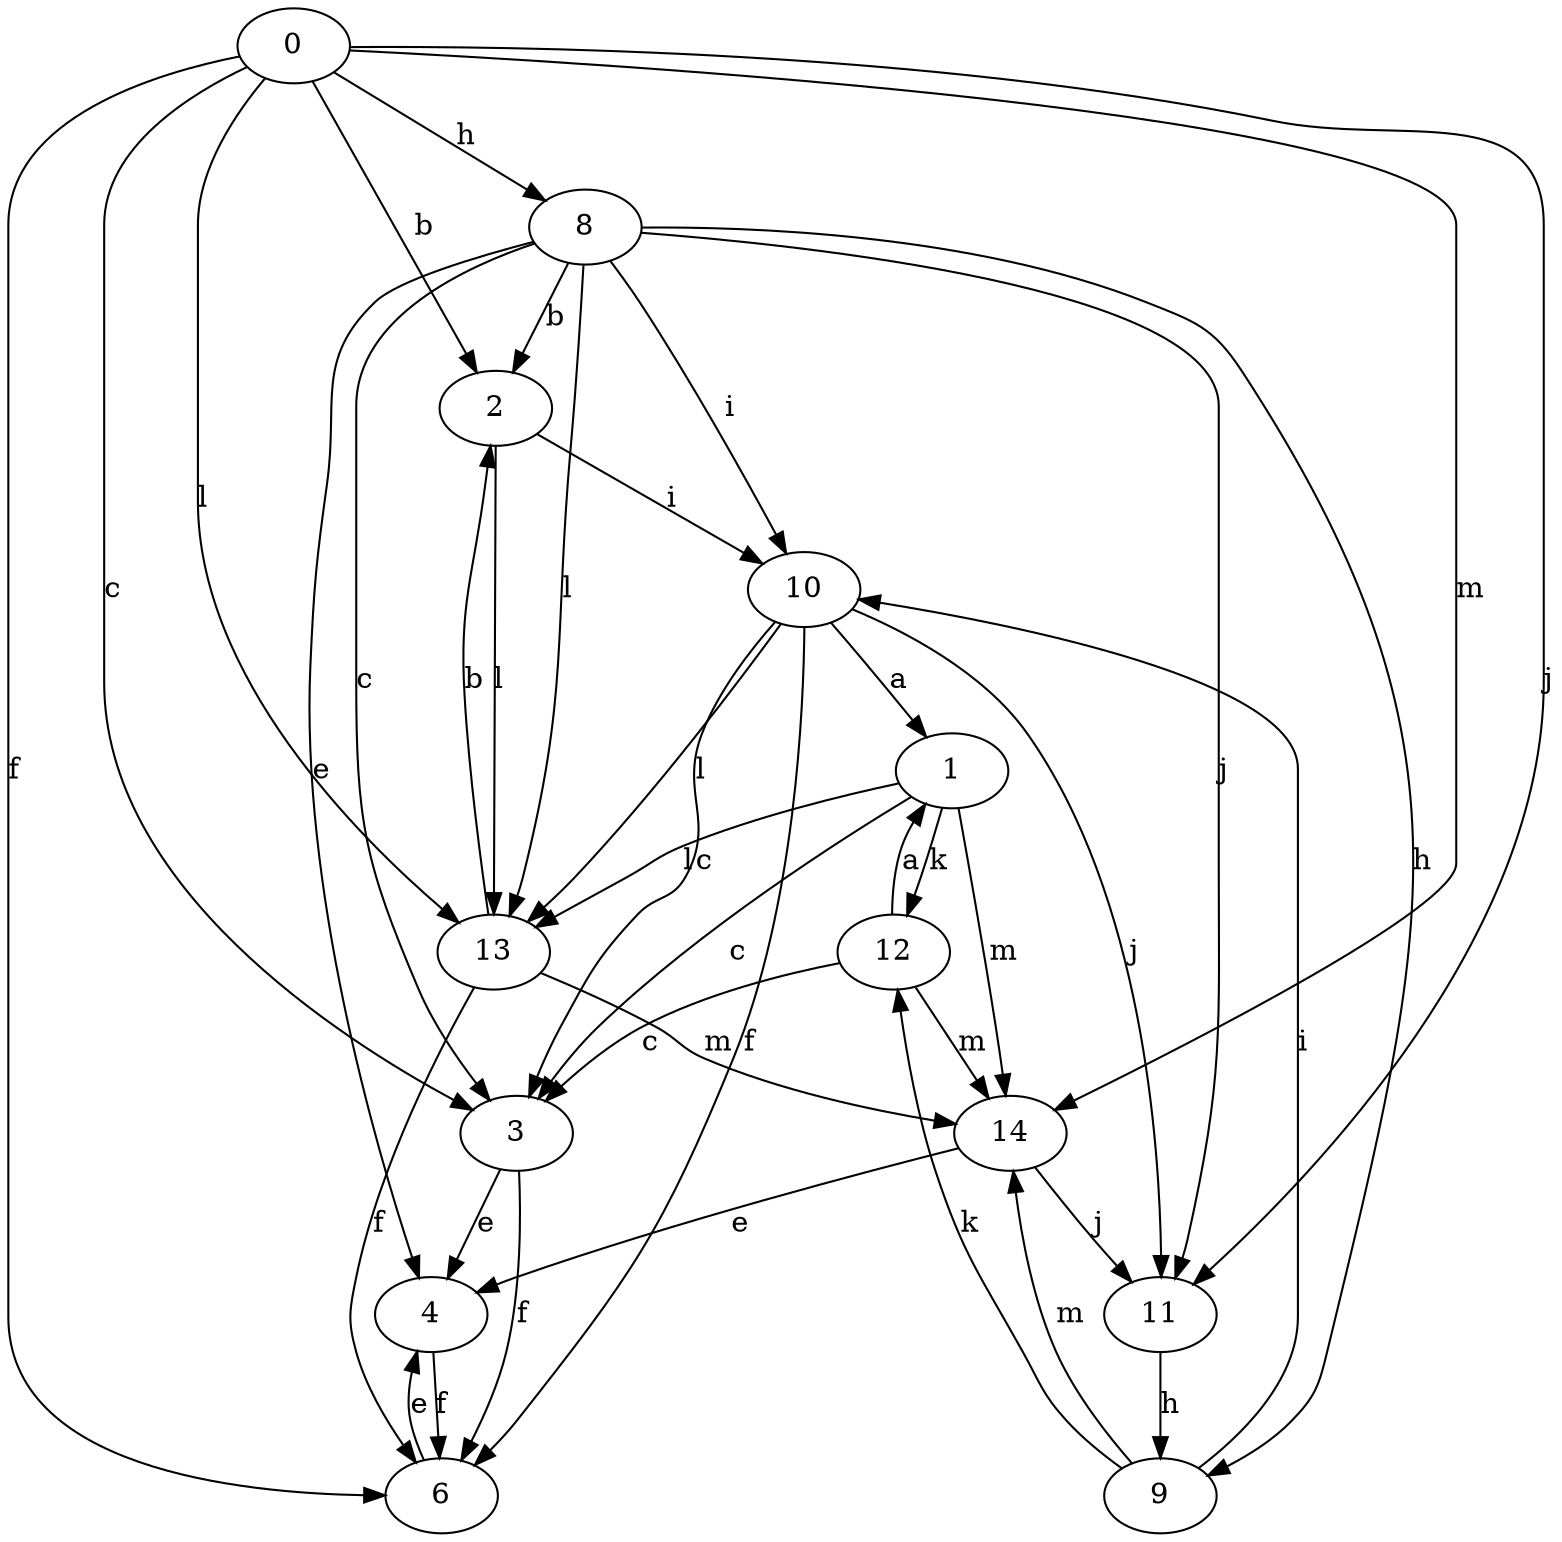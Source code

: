 strict digraph  {
0;
1;
2;
3;
4;
6;
8;
9;
10;
11;
12;
13;
14;
0 -> 2  [label=b];
0 -> 3  [label=c];
0 -> 6  [label=f];
0 -> 8  [label=h];
0 -> 11  [label=j];
0 -> 13  [label=l];
0 -> 14  [label=m];
1 -> 3  [label=c];
1 -> 12  [label=k];
1 -> 13  [label=l];
1 -> 14  [label=m];
2 -> 10  [label=i];
2 -> 13  [label=l];
3 -> 4  [label=e];
3 -> 6  [label=f];
4 -> 6  [label=f];
6 -> 4  [label=e];
8 -> 2  [label=b];
8 -> 3  [label=c];
8 -> 4  [label=e];
8 -> 9  [label=h];
8 -> 10  [label=i];
8 -> 11  [label=j];
8 -> 13  [label=l];
9 -> 10  [label=i];
9 -> 12  [label=k];
9 -> 14  [label=m];
10 -> 1  [label=a];
10 -> 3  [label=c];
10 -> 6  [label=f];
10 -> 11  [label=j];
10 -> 13  [label=l];
11 -> 9  [label=h];
12 -> 1  [label=a];
12 -> 3  [label=c];
12 -> 14  [label=m];
13 -> 2  [label=b];
13 -> 6  [label=f];
13 -> 14  [label=m];
14 -> 4  [label=e];
14 -> 11  [label=j];
}
